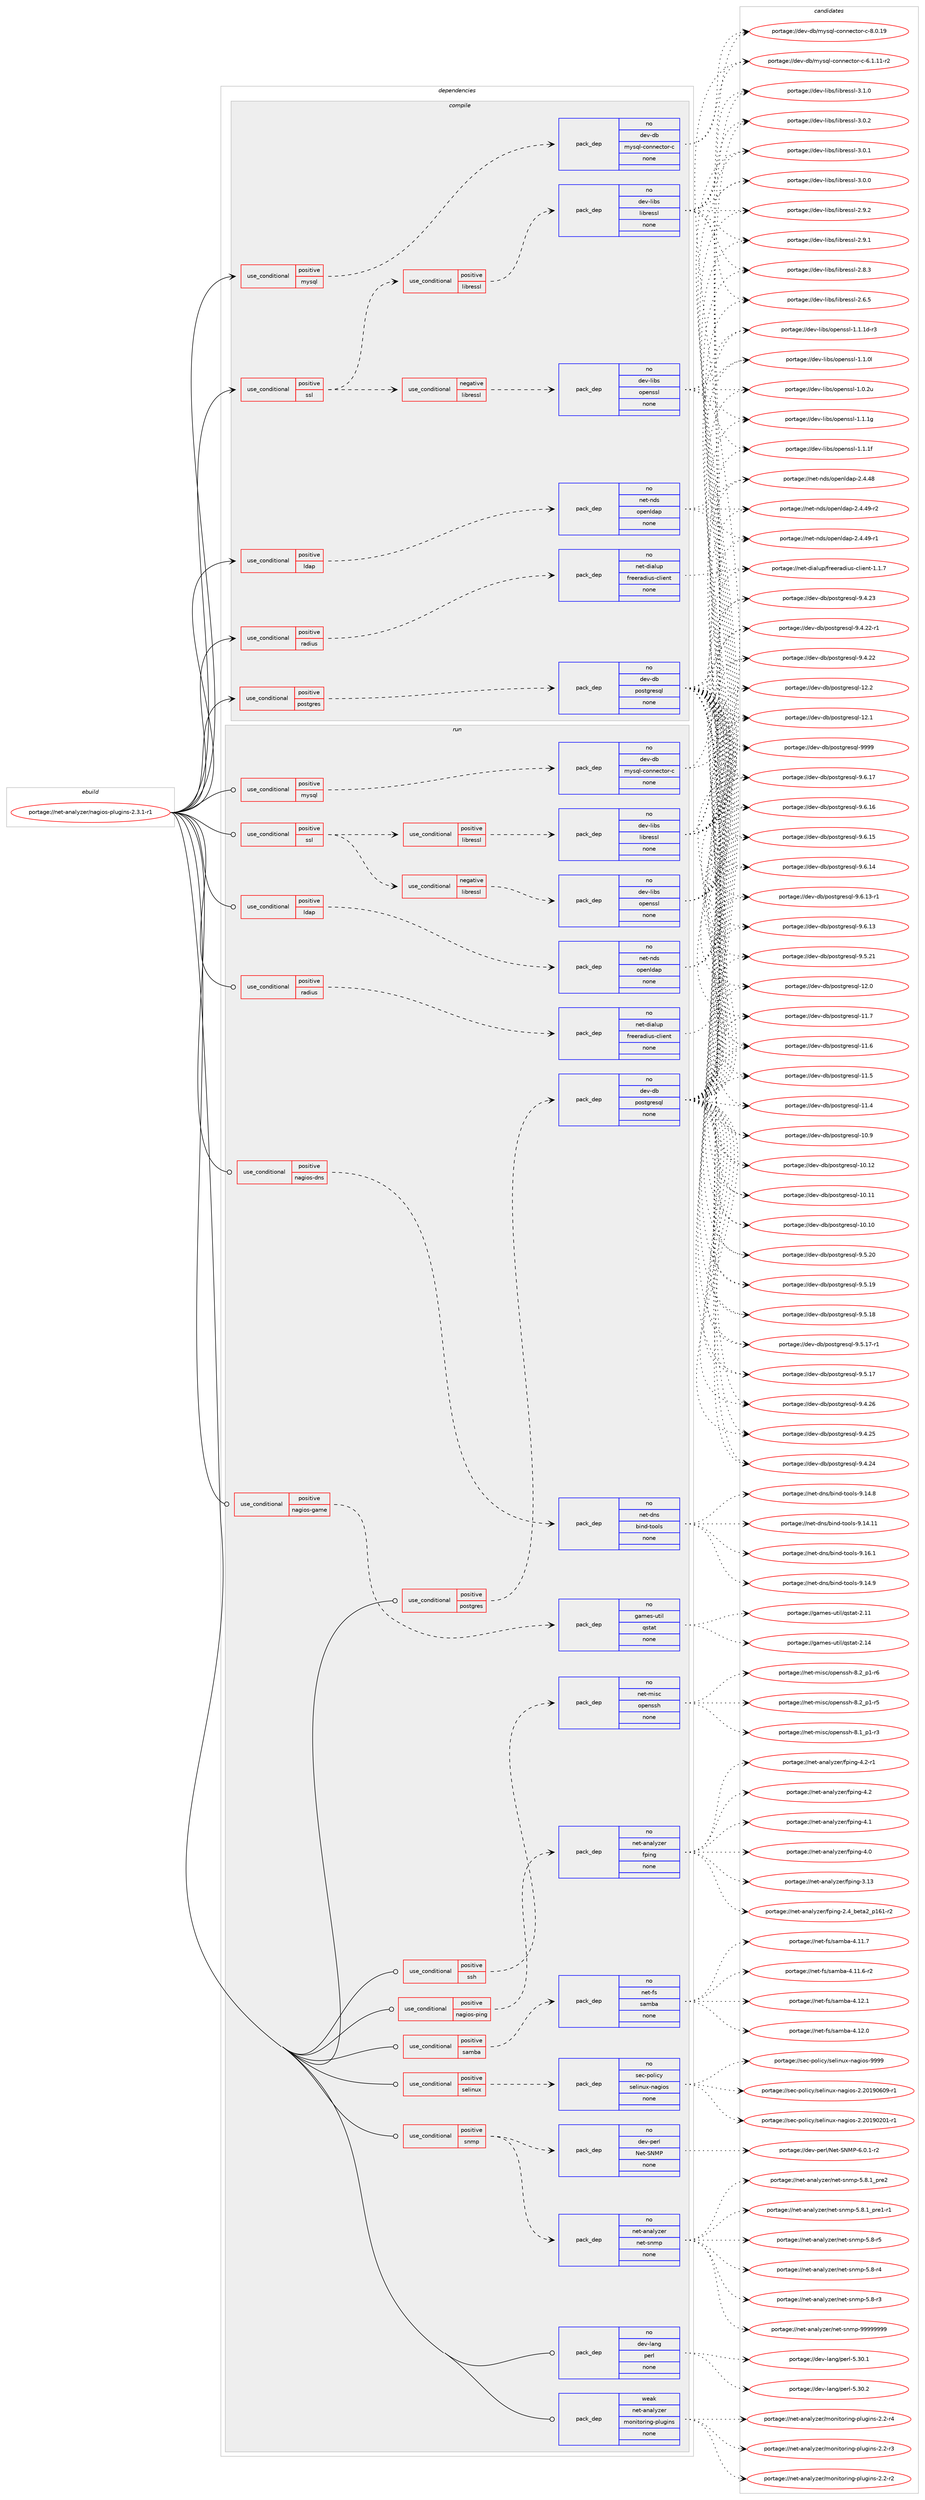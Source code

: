 digraph prolog {

# *************
# Graph options
# *************

newrank=true;
concentrate=true;
compound=true;
graph [rankdir=LR,fontname=Helvetica,fontsize=10,ranksep=1.5];#, ranksep=2.5, nodesep=0.2];
edge  [arrowhead=vee];
node  [fontname=Helvetica,fontsize=10];

# **********
# The ebuild
# **********

subgraph cluster_leftcol {
color=gray;
rank=same;
label=<<i>ebuild</i>>;
id [label="portage://net-analyzer/nagios-plugins-2.3.1-r1", color=red, width=4, href="../net-analyzer/nagios-plugins-2.3.1-r1.svg"];
}

# ****************
# The dependencies
# ****************

subgraph cluster_midcol {
color=gray;
label=<<i>dependencies</i>>;
subgraph cluster_compile {
fillcolor="#eeeeee";
style=filled;
label=<<i>compile</i>>;
subgraph cond1334 {
dependency8998 [label=<<TABLE BORDER="0" CELLBORDER="1" CELLSPACING="0" CELLPADDING="4"><TR><TD ROWSPAN="3" CELLPADDING="10">use_conditional</TD></TR><TR><TD>positive</TD></TR><TR><TD>ldap</TD></TR></TABLE>>, shape=none, color=red];
subgraph pack7567 {
dependency8999 [label=<<TABLE BORDER="0" CELLBORDER="1" CELLSPACING="0" CELLPADDING="4" WIDTH="220"><TR><TD ROWSPAN="6" CELLPADDING="30">pack_dep</TD></TR><TR><TD WIDTH="110">no</TD></TR><TR><TD>net-nds</TD></TR><TR><TD>openldap</TD></TR><TR><TD>none</TD></TR><TR><TD></TD></TR></TABLE>>, shape=none, color=blue];
}
dependency8998:e -> dependency8999:w [weight=20,style="dashed",arrowhead="vee"];
}
id:e -> dependency8998:w [weight=20,style="solid",arrowhead="vee"];
subgraph cond1335 {
dependency9000 [label=<<TABLE BORDER="0" CELLBORDER="1" CELLSPACING="0" CELLPADDING="4"><TR><TD ROWSPAN="3" CELLPADDING="10">use_conditional</TD></TR><TR><TD>positive</TD></TR><TR><TD>mysql</TD></TR></TABLE>>, shape=none, color=red];
subgraph pack7568 {
dependency9001 [label=<<TABLE BORDER="0" CELLBORDER="1" CELLSPACING="0" CELLPADDING="4" WIDTH="220"><TR><TD ROWSPAN="6" CELLPADDING="30">pack_dep</TD></TR><TR><TD WIDTH="110">no</TD></TR><TR><TD>dev-db</TD></TR><TR><TD>mysql-connector-c</TD></TR><TR><TD>none</TD></TR><TR><TD></TD></TR></TABLE>>, shape=none, color=blue];
}
dependency9000:e -> dependency9001:w [weight=20,style="dashed",arrowhead="vee"];
}
id:e -> dependency9000:w [weight=20,style="solid",arrowhead="vee"];
subgraph cond1336 {
dependency9002 [label=<<TABLE BORDER="0" CELLBORDER="1" CELLSPACING="0" CELLPADDING="4"><TR><TD ROWSPAN="3" CELLPADDING="10">use_conditional</TD></TR><TR><TD>positive</TD></TR><TR><TD>postgres</TD></TR></TABLE>>, shape=none, color=red];
subgraph pack7569 {
dependency9003 [label=<<TABLE BORDER="0" CELLBORDER="1" CELLSPACING="0" CELLPADDING="4" WIDTH="220"><TR><TD ROWSPAN="6" CELLPADDING="30">pack_dep</TD></TR><TR><TD WIDTH="110">no</TD></TR><TR><TD>dev-db</TD></TR><TR><TD>postgresql</TD></TR><TR><TD>none</TD></TR><TR><TD></TD></TR></TABLE>>, shape=none, color=blue];
}
dependency9002:e -> dependency9003:w [weight=20,style="dashed",arrowhead="vee"];
}
id:e -> dependency9002:w [weight=20,style="solid",arrowhead="vee"];
subgraph cond1337 {
dependency9004 [label=<<TABLE BORDER="0" CELLBORDER="1" CELLSPACING="0" CELLPADDING="4"><TR><TD ROWSPAN="3" CELLPADDING="10">use_conditional</TD></TR><TR><TD>positive</TD></TR><TR><TD>radius</TD></TR></TABLE>>, shape=none, color=red];
subgraph pack7570 {
dependency9005 [label=<<TABLE BORDER="0" CELLBORDER="1" CELLSPACING="0" CELLPADDING="4" WIDTH="220"><TR><TD ROWSPAN="6" CELLPADDING="30">pack_dep</TD></TR><TR><TD WIDTH="110">no</TD></TR><TR><TD>net-dialup</TD></TR><TR><TD>freeradius-client</TD></TR><TR><TD>none</TD></TR><TR><TD></TD></TR></TABLE>>, shape=none, color=blue];
}
dependency9004:e -> dependency9005:w [weight=20,style="dashed",arrowhead="vee"];
}
id:e -> dependency9004:w [weight=20,style="solid",arrowhead="vee"];
subgraph cond1338 {
dependency9006 [label=<<TABLE BORDER="0" CELLBORDER="1" CELLSPACING="0" CELLPADDING="4"><TR><TD ROWSPAN="3" CELLPADDING="10">use_conditional</TD></TR><TR><TD>positive</TD></TR><TR><TD>ssl</TD></TR></TABLE>>, shape=none, color=red];
subgraph cond1339 {
dependency9007 [label=<<TABLE BORDER="0" CELLBORDER="1" CELLSPACING="0" CELLPADDING="4"><TR><TD ROWSPAN="3" CELLPADDING="10">use_conditional</TD></TR><TR><TD>negative</TD></TR><TR><TD>libressl</TD></TR></TABLE>>, shape=none, color=red];
subgraph pack7571 {
dependency9008 [label=<<TABLE BORDER="0" CELLBORDER="1" CELLSPACING="0" CELLPADDING="4" WIDTH="220"><TR><TD ROWSPAN="6" CELLPADDING="30">pack_dep</TD></TR><TR><TD WIDTH="110">no</TD></TR><TR><TD>dev-libs</TD></TR><TR><TD>openssl</TD></TR><TR><TD>none</TD></TR><TR><TD></TD></TR></TABLE>>, shape=none, color=blue];
}
dependency9007:e -> dependency9008:w [weight=20,style="dashed",arrowhead="vee"];
}
dependency9006:e -> dependency9007:w [weight=20,style="dashed",arrowhead="vee"];
subgraph cond1340 {
dependency9009 [label=<<TABLE BORDER="0" CELLBORDER="1" CELLSPACING="0" CELLPADDING="4"><TR><TD ROWSPAN="3" CELLPADDING="10">use_conditional</TD></TR><TR><TD>positive</TD></TR><TR><TD>libressl</TD></TR></TABLE>>, shape=none, color=red];
subgraph pack7572 {
dependency9010 [label=<<TABLE BORDER="0" CELLBORDER="1" CELLSPACING="0" CELLPADDING="4" WIDTH="220"><TR><TD ROWSPAN="6" CELLPADDING="30">pack_dep</TD></TR><TR><TD WIDTH="110">no</TD></TR><TR><TD>dev-libs</TD></TR><TR><TD>libressl</TD></TR><TR><TD>none</TD></TR><TR><TD></TD></TR></TABLE>>, shape=none, color=blue];
}
dependency9009:e -> dependency9010:w [weight=20,style="dashed",arrowhead="vee"];
}
dependency9006:e -> dependency9009:w [weight=20,style="dashed",arrowhead="vee"];
}
id:e -> dependency9006:w [weight=20,style="solid",arrowhead="vee"];
}
subgraph cluster_compileandrun {
fillcolor="#eeeeee";
style=filled;
label=<<i>compile and run</i>>;
}
subgraph cluster_run {
fillcolor="#eeeeee";
style=filled;
label=<<i>run</i>>;
subgraph cond1341 {
dependency9011 [label=<<TABLE BORDER="0" CELLBORDER="1" CELLSPACING="0" CELLPADDING="4"><TR><TD ROWSPAN="3" CELLPADDING="10">use_conditional</TD></TR><TR><TD>positive</TD></TR><TR><TD>ldap</TD></TR></TABLE>>, shape=none, color=red];
subgraph pack7573 {
dependency9012 [label=<<TABLE BORDER="0" CELLBORDER="1" CELLSPACING="0" CELLPADDING="4" WIDTH="220"><TR><TD ROWSPAN="6" CELLPADDING="30">pack_dep</TD></TR><TR><TD WIDTH="110">no</TD></TR><TR><TD>net-nds</TD></TR><TR><TD>openldap</TD></TR><TR><TD>none</TD></TR><TR><TD></TD></TR></TABLE>>, shape=none, color=blue];
}
dependency9011:e -> dependency9012:w [weight=20,style="dashed",arrowhead="vee"];
}
id:e -> dependency9011:w [weight=20,style="solid",arrowhead="odot"];
subgraph cond1342 {
dependency9013 [label=<<TABLE BORDER="0" CELLBORDER="1" CELLSPACING="0" CELLPADDING="4"><TR><TD ROWSPAN="3" CELLPADDING="10">use_conditional</TD></TR><TR><TD>positive</TD></TR><TR><TD>mysql</TD></TR></TABLE>>, shape=none, color=red];
subgraph pack7574 {
dependency9014 [label=<<TABLE BORDER="0" CELLBORDER="1" CELLSPACING="0" CELLPADDING="4" WIDTH="220"><TR><TD ROWSPAN="6" CELLPADDING="30">pack_dep</TD></TR><TR><TD WIDTH="110">no</TD></TR><TR><TD>dev-db</TD></TR><TR><TD>mysql-connector-c</TD></TR><TR><TD>none</TD></TR><TR><TD></TD></TR></TABLE>>, shape=none, color=blue];
}
dependency9013:e -> dependency9014:w [weight=20,style="dashed",arrowhead="vee"];
}
id:e -> dependency9013:w [weight=20,style="solid",arrowhead="odot"];
subgraph cond1343 {
dependency9015 [label=<<TABLE BORDER="0" CELLBORDER="1" CELLSPACING="0" CELLPADDING="4"><TR><TD ROWSPAN="3" CELLPADDING="10">use_conditional</TD></TR><TR><TD>positive</TD></TR><TR><TD>nagios-dns</TD></TR></TABLE>>, shape=none, color=red];
subgraph pack7575 {
dependency9016 [label=<<TABLE BORDER="0" CELLBORDER="1" CELLSPACING="0" CELLPADDING="4" WIDTH="220"><TR><TD ROWSPAN="6" CELLPADDING="30">pack_dep</TD></TR><TR><TD WIDTH="110">no</TD></TR><TR><TD>net-dns</TD></TR><TR><TD>bind-tools</TD></TR><TR><TD>none</TD></TR><TR><TD></TD></TR></TABLE>>, shape=none, color=blue];
}
dependency9015:e -> dependency9016:w [weight=20,style="dashed",arrowhead="vee"];
}
id:e -> dependency9015:w [weight=20,style="solid",arrowhead="odot"];
subgraph cond1344 {
dependency9017 [label=<<TABLE BORDER="0" CELLBORDER="1" CELLSPACING="0" CELLPADDING="4"><TR><TD ROWSPAN="3" CELLPADDING="10">use_conditional</TD></TR><TR><TD>positive</TD></TR><TR><TD>nagios-game</TD></TR></TABLE>>, shape=none, color=red];
subgraph pack7576 {
dependency9018 [label=<<TABLE BORDER="0" CELLBORDER="1" CELLSPACING="0" CELLPADDING="4" WIDTH="220"><TR><TD ROWSPAN="6" CELLPADDING="30">pack_dep</TD></TR><TR><TD WIDTH="110">no</TD></TR><TR><TD>games-util</TD></TR><TR><TD>qstat</TD></TR><TR><TD>none</TD></TR><TR><TD></TD></TR></TABLE>>, shape=none, color=blue];
}
dependency9017:e -> dependency9018:w [weight=20,style="dashed",arrowhead="vee"];
}
id:e -> dependency9017:w [weight=20,style="solid",arrowhead="odot"];
subgraph cond1345 {
dependency9019 [label=<<TABLE BORDER="0" CELLBORDER="1" CELLSPACING="0" CELLPADDING="4"><TR><TD ROWSPAN="3" CELLPADDING="10">use_conditional</TD></TR><TR><TD>positive</TD></TR><TR><TD>nagios-ping</TD></TR></TABLE>>, shape=none, color=red];
subgraph pack7577 {
dependency9020 [label=<<TABLE BORDER="0" CELLBORDER="1" CELLSPACING="0" CELLPADDING="4" WIDTH="220"><TR><TD ROWSPAN="6" CELLPADDING="30">pack_dep</TD></TR><TR><TD WIDTH="110">no</TD></TR><TR><TD>net-analyzer</TD></TR><TR><TD>fping</TD></TR><TR><TD>none</TD></TR><TR><TD></TD></TR></TABLE>>, shape=none, color=blue];
}
dependency9019:e -> dependency9020:w [weight=20,style="dashed",arrowhead="vee"];
}
id:e -> dependency9019:w [weight=20,style="solid",arrowhead="odot"];
subgraph cond1346 {
dependency9021 [label=<<TABLE BORDER="0" CELLBORDER="1" CELLSPACING="0" CELLPADDING="4"><TR><TD ROWSPAN="3" CELLPADDING="10">use_conditional</TD></TR><TR><TD>positive</TD></TR><TR><TD>postgres</TD></TR></TABLE>>, shape=none, color=red];
subgraph pack7578 {
dependency9022 [label=<<TABLE BORDER="0" CELLBORDER="1" CELLSPACING="0" CELLPADDING="4" WIDTH="220"><TR><TD ROWSPAN="6" CELLPADDING="30">pack_dep</TD></TR><TR><TD WIDTH="110">no</TD></TR><TR><TD>dev-db</TD></TR><TR><TD>postgresql</TD></TR><TR><TD>none</TD></TR><TR><TD></TD></TR></TABLE>>, shape=none, color=blue];
}
dependency9021:e -> dependency9022:w [weight=20,style="dashed",arrowhead="vee"];
}
id:e -> dependency9021:w [weight=20,style="solid",arrowhead="odot"];
subgraph cond1347 {
dependency9023 [label=<<TABLE BORDER="0" CELLBORDER="1" CELLSPACING="0" CELLPADDING="4"><TR><TD ROWSPAN="3" CELLPADDING="10">use_conditional</TD></TR><TR><TD>positive</TD></TR><TR><TD>radius</TD></TR></TABLE>>, shape=none, color=red];
subgraph pack7579 {
dependency9024 [label=<<TABLE BORDER="0" CELLBORDER="1" CELLSPACING="0" CELLPADDING="4" WIDTH="220"><TR><TD ROWSPAN="6" CELLPADDING="30">pack_dep</TD></TR><TR><TD WIDTH="110">no</TD></TR><TR><TD>net-dialup</TD></TR><TR><TD>freeradius-client</TD></TR><TR><TD>none</TD></TR><TR><TD></TD></TR></TABLE>>, shape=none, color=blue];
}
dependency9023:e -> dependency9024:w [weight=20,style="dashed",arrowhead="vee"];
}
id:e -> dependency9023:w [weight=20,style="solid",arrowhead="odot"];
subgraph cond1348 {
dependency9025 [label=<<TABLE BORDER="0" CELLBORDER="1" CELLSPACING="0" CELLPADDING="4"><TR><TD ROWSPAN="3" CELLPADDING="10">use_conditional</TD></TR><TR><TD>positive</TD></TR><TR><TD>samba</TD></TR></TABLE>>, shape=none, color=red];
subgraph pack7580 {
dependency9026 [label=<<TABLE BORDER="0" CELLBORDER="1" CELLSPACING="0" CELLPADDING="4" WIDTH="220"><TR><TD ROWSPAN="6" CELLPADDING="30">pack_dep</TD></TR><TR><TD WIDTH="110">no</TD></TR><TR><TD>net-fs</TD></TR><TR><TD>samba</TD></TR><TR><TD>none</TD></TR><TR><TD></TD></TR></TABLE>>, shape=none, color=blue];
}
dependency9025:e -> dependency9026:w [weight=20,style="dashed",arrowhead="vee"];
}
id:e -> dependency9025:w [weight=20,style="solid",arrowhead="odot"];
subgraph cond1349 {
dependency9027 [label=<<TABLE BORDER="0" CELLBORDER="1" CELLSPACING="0" CELLPADDING="4"><TR><TD ROWSPAN="3" CELLPADDING="10">use_conditional</TD></TR><TR><TD>positive</TD></TR><TR><TD>selinux</TD></TR></TABLE>>, shape=none, color=red];
subgraph pack7581 {
dependency9028 [label=<<TABLE BORDER="0" CELLBORDER="1" CELLSPACING="0" CELLPADDING="4" WIDTH="220"><TR><TD ROWSPAN="6" CELLPADDING="30">pack_dep</TD></TR><TR><TD WIDTH="110">no</TD></TR><TR><TD>sec-policy</TD></TR><TR><TD>selinux-nagios</TD></TR><TR><TD>none</TD></TR><TR><TD></TD></TR></TABLE>>, shape=none, color=blue];
}
dependency9027:e -> dependency9028:w [weight=20,style="dashed",arrowhead="vee"];
}
id:e -> dependency9027:w [weight=20,style="solid",arrowhead="odot"];
subgraph cond1350 {
dependency9029 [label=<<TABLE BORDER="0" CELLBORDER="1" CELLSPACING="0" CELLPADDING="4"><TR><TD ROWSPAN="3" CELLPADDING="10">use_conditional</TD></TR><TR><TD>positive</TD></TR><TR><TD>snmp</TD></TR></TABLE>>, shape=none, color=red];
subgraph pack7582 {
dependency9030 [label=<<TABLE BORDER="0" CELLBORDER="1" CELLSPACING="0" CELLPADDING="4" WIDTH="220"><TR><TD ROWSPAN="6" CELLPADDING="30">pack_dep</TD></TR><TR><TD WIDTH="110">no</TD></TR><TR><TD>dev-perl</TD></TR><TR><TD>Net-SNMP</TD></TR><TR><TD>none</TD></TR><TR><TD></TD></TR></TABLE>>, shape=none, color=blue];
}
dependency9029:e -> dependency9030:w [weight=20,style="dashed",arrowhead="vee"];
subgraph pack7583 {
dependency9031 [label=<<TABLE BORDER="0" CELLBORDER="1" CELLSPACING="0" CELLPADDING="4" WIDTH="220"><TR><TD ROWSPAN="6" CELLPADDING="30">pack_dep</TD></TR><TR><TD WIDTH="110">no</TD></TR><TR><TD>net-analyzer</TD></TR><TR><TD>net-snmp</TD></TR><TR><TD>none</TD></TR><TR><TD></TD></TR></TABLE>>, shape=none, color=blue];
}
dependency9029:e -> dependency9031:w [weight=20,style="dashed",arrowhead="vee"];
}
id:e -> dependency9029:w [weight=20,style="solid",arrowhead="odot"];
subgraph cond1351 {
dependency9032 [label=<<TABLE BORDER="0" CELLBORDER="1" CELLSPACING="0" CELLPADDING="4"><TR><TD ROWSPAN="3" CELLPADDING="10">use_conditional</TD></TR><TR><TD>positive</TD></TR><TR><TD>ssh</TD></TR></TABLE>>, shape=none, color=red];
subgraph pack7584 {
dependency9033 [label=<<TABLE BORDER="0" CELLBORDER="1" CELLSPACING="0" CELLPADDING="4" WIDTH="220"><TR><TD ROWSPAN="6" CELLPADDING="30">pack_dep</TD></TR><TR><TD WIDTH="110">no</TD></TR><TR><TD>net-misc</TD></TR><TR><TD>openssh</TD></TR><TR><TD>none</TD></TR><TR><TD></TD></TR></TABLE>>, shape=none, color=blue];
}
dependency9032:e -> dependency9033:w [weight=20,style="dashed",arrowhead="vee"];
}
id:e -> dependency9032:w [weight=20,style="solid",arrowhead="odot"];
subgraph cond1352 {
dependency9034 [label=<<TABLE BORDER="0" CELLBORDER="1" CELLSPACING="0" CELLPADDING="4"><TR><TD ROWSPAN="3" CELLPADDING="10">use_conditional</TD></TR><TR><TD>positive</TD></TR><TR><TD>ssl</TD></TR></TABLE>>, shape=none, color=red];
subgraph cond1353 {
dependency9035 [label=<<TABLE BORDER="0" CELLBORDER="1" CELLSPACING="0" CELLPADDING="4"><TR><TD ROWSPAN="3" CELLPADDING="10">use_conditional</TD></TR><TR><TD>negative</TD></TR><TR><TD>libressl</TD></TR></TABLE>>, shape=none, color=red];
subgraph pack7585 {
dependency9036 [label=<<TABLE BORDER="0" CELLBORDER="1" CELLSPACING="0" CELLPADDING="4" WIDTH="220"><TR><TD ROWSPAN="6" CELLPADDING="30">pack_dep</TD></TR><TR><TD WIDTH="110">no</TD></TR><TR><TD>dev-libs</TD></TR><TR><TD>openssl</TD></TR><TR><TD>none</TD></TR><TR><TD></TD></TR></TABLE>>, shape=none, color=blue];
}
dependency9035:e -> dependency9036:w [weight=20,style="dashed",arrowhead="vee"];
}
dependency9034:e -> dependency9035:w [weight=20,style="dashed",arrowhead="vee"];
subgraph cond1354 {
dependency9037 [label=<<TABLE BORDER="0" CELLBORDER="1" CELLSPACING="0" CELLPADDING="4"><TR><TD ROWSPAN="3" CELLPADDING="10">use_conditional</TD></TR><TR><TD>positive</TD></TR><TR><TD>libressl</TD></TR></TABLE>>, shape=none, color=red];
subgraph pack7586 {
dependency9038 [label=<<TABLE BORDER="0" CELLBORDER="1" CELLSPACING="0" CELLPADDING="4" WIDTH="220"><TR><TD ROWSPAN="6" CELLPADDING="30">pack_dep</TD></TR><TR><TD WIDTH="110">no</TD></TR><TR><TD>dev-libs</TD></TR><TR><TD>libressl</TD></TR><TR><TD>none</TD></TR><TR><TD></TD></TR></TABLE>>, shape=none, color=blue];
}
dependency9037:e -> dependency9038:w [weight=20,style="dashed",arrowhead="vee"];
}
dependency9034:e -> dependency9037:w [weight=20,style="dashed",arrowhead="vee"];
}
id:e -> dependency9034:w [weight=20,style="solid",arrowhead="odot"];
subgraph pack7587 {
dependency9039 [label=<<TABLE BORDER="0" CELLBORDER="1" CELLSPACING="0" CELLPADDING="4" WIDTH="220"><TR><TD ROWSPAN="6" CELLPADDING="30">pack_dep</TD></TR><TR><TD WIDTH="110">no</TD></TR><TR><TD>dev-lang</TD></TR><TR><TD>perl</TD></TR><TR><TD>none</TD></TR><TR><TD></TD></TR></TABLE>>, shape=none, color=blue];
}
id:e -> dependency9039:w [weight=20,style="solid",arrowhead="odot"];
subgraph pack7588 {
dependency9040 [label=<<TABLE BORDER="0" CELLBORDER="1" CELLSPACING="0" CELLPADDING="4" WIDTH="220"><TR><TD ROWSPAN="6" CELLPADDING="30">pack_dep</TD></TR><TR><TD WIDTH="110">weak</TD></TR><TR><TD>net-analyzer</TD></TR><TR><TD>monitoring-plugins</TD></TR><TR><TD>none</TD></TR><TR><TD></TD></TR></TABLE>>, shape=none, color=blue];
}
id:e -> dependency9040:w [weight=20,style="solid",arrowhead="odot"];
}
}

# **************
# The candidates
# **************

subgraph cluster_choices {
rank=same;
color=gray;
label=<<i>candidates</i>>;

subgraph choice7567 {
color=black;
nodesep=1;
choice110101116451101001154711111210111010810097112455046524652574511450 [label="portage://net-nds/openldap-2.4.49-r2", color=red, width=4,href="../net-nds/openldap-2.4.49-r2.svg"];
choice110101116451101001154711111210111010810097112455046524652574511449 [label="portage://net-nds/openldap-2.4.49-r1", color=red, width=4,href="../net-nds/openldap-2.4.49-r1.svg"];
choice11010111645110100115471111121011101081009711245504652465256 [label="portage://net-nds/openldap-2.4.48", color=red, width=4,href="../net-nds/openldap-2.4.48.svg"];
dependency8999:e -> choice110101116451101001154711111210111010810097112455046524652574511450:w [style=dotted,weight="100"];
dependency8999:e -> choice110101116451101001154711111210111010810097112455046524652574511449:w [style=dotted,weight="100"];
dependency8999:e -> choice11010111645110100115471111121011101081009711245504652465256:w [style=dotted,weight="100"];
}
subgraph choice7568 {
color=black;
nodesep=1;
choice100101118451009847109121115113108459911111011010199116111114459945564648464957 [label="portage://dev-db/mysql-connector-c-8.0.19", color=red, width=4,href="../dev-db/mysql-connector-c-8.0.19.svg"];
choice1001011184510098471091211151131084599111110110101991161111144599455446494649494511450 [label="portage://dev-db/mysql-connector-c-6.1.11-r2", color=red, width=4,href="../dev-db/mysql-connector-c-6.1.11-r2.svg"];
dependency9001:e -> choice100101118451009847109121115113108459911111011010199116111114459945564648464957:w [style=dotted,weight="100"];
dependency9001:e -> choice1001011184510098471091211151131084599111110110101991161111144599455446494649494511450:w [style=dotted,weight="100"];
}
subgraph choice7569 {
color=black;
nodesep=1;
choice1001011184510098471121111151161031141011151131084557575757 [label="portage://dev-db/postgresql-9999", color=red, width=4,href="../dev-db/postgresql-9999.svg"];
choice10010111845100984711211111511610311410111511310845574654464955 [label="portage://dev-db/postgresql-9.6.17", color=red, width=4,href="../dev-db/postgresql-9.6.17.svg"];
choice10010111845100984711211111511610311410111511310845574654464954 [label="portage://dev-db/postgresql-9.6.16", color=red, width=4,href="../dev-db/postgresql-9.6.16.svg"];
choice10010111845100984711211111511610311410111511310845574654464953 [label="portage://dev-db/postgresql-9.6.15", color=red, width=4,href="../dev-db/postgresql-9.6.15.svg"];
choice10010111845100984711211111511610311410111511310845574654464952 [label="portage://dev-db/postgresql-9.6.14", color=red, width=4,href="../dev-db/postgresql-9.6.14.svg"];
choice100101118451009847112111115116103114101115113108455746544649514511449 [label="portage://dev-db/postgresql-9.6.13-r1", color=red, width=4,href="../dev-db/postgresql-9.6.13-r1.svg"];
choice10010111845100984711211111511610311410111511310845574654464951 [label="portage://dev-db/postgresql-9.6.13", color=red, width=4,href="../dev-db/postgresql-9.6.13.svg"];
choice10010111845100984711211111511610311410111511310845574653465049 [label="portage://dev-db/postgresql-9.5.21", color=red, width=4,href="../dev-db/postgresql-9.5.21.svg"];
choice10010111845100984711211111511610311410111511310845574653465048 [label="portage://dev-db/postgresql-9.5.20", color=red, width=4,href="../dev-db/postgresql-9.5.20.svg"];
choice10010111845100984711211111511610311410111511310845574653464957 [label="portage://dev-db/postgresql-9.5.19", color=red, width=4,href="../dev-db/postgresql-9.5.19.svg"];
choice10010111845100984711211111511610311410111511310845574653464956 [label="portage://dev-db/postgresql-9.5.18", color=red, width=4,href="../dev-db/postgresql-9.5.18.svg"];
choice100101118451009847112111115116103114101115113108455746534649554511449 [label="portage://dev-db/postgresql-9.5.17-r1", color=red, width=4,href="../dev-db/postgresql-9.5.17-r1.svg"];
choice10010111845100984711211111511610311410111511310845574653464955 [label="portage://dev-db/postgresql-9.5.17", color=red, width=4,href="../dev-db/postgresql-9.5.17.svg"];
choice10010111845100984711211111511610311410111511310845574652465054 [label="portage://dev-db/postgresql-9.4.26", color=red, width=4,href="../dev-db/postgresql-9.4.26.svg"];
choice10010111845100984711211111511610311410111511310845574652465053 [label="portage://dev-db/postgresql-9.4.25", color=red, width=4,href="../dev-db/postgresql-9.4.25.svg"];
choice10010111845100984711211111511610311410111511310845574652465052 [label="portage://dev-db/postgresql-9.4.24", color=red, width=4,href="../dev-db/postgresql-9.4.24.svg"];
choice10010111845100984711211111511610311410111511310845574652465051 [label="portage://dev-db/postgresql-9.4.23", color=red, width=4,href="../dev-db/postgresql-9.4.23.svg"];
choice100101118451009847112111115116103114101115113108455746524650504511449 [label="portage://dev-db/postgresql-9.4.22-r1", color=red, width=4,href="../dev-db/postgresql-9.4.22-r1.svg"];
choice10010111845100984711211111511610311410111511310845574652465050 [label="portage://dev-db/postgresql-9.4.22", color=red, width=4,href="../dev-db/postgresql-9.4.22.svg"];
choice1001011184510098471121111151161031141011151131084549504650 [label="portage://dev-db/postgresql-12.2", color=red, width=4,href="../dev-db/postgresql-12.2.svg"];
choice1001011184510098471121111151161031141011151131084549504649 [label="portage://dev-db/postgresql-12.1", color=red, width=4,href="../dev-db/postgresql-12.1.svg"];
choice1001011184510098471121111151161031141011151131084549504648 [label="portage://dev-db/postgresql-12.0", color=red, width=4,href="../dev-db/postgresql-12.0.svg"];
choice1001011184510098471121111151161031141011151131084549494655 [label="portage://dev-db/postgresql-11.7", color=red, width=4,href="../dev-db/postgresql-11.7.svg"];
choice1001011184510098471121111151161031141011151131084549494654 [label="portage://dev-db/postgresql-11.6", color=red, width=4,href="../dev-db/postgresql-11.6.svg"];
choice1001011184510098471121111151161031141011151131084549494653 [label="portage://dev-db/postgresql-11.5", color=red, width=4,href="../dev-db/postgresql-11.5.svg"];
choice1001011184510098471121111151161031141011151131084549494652 [label="portage://dev-db/postgresql-11.4", color=red, width=4,href="../dev-db/postgresql-11.4.svg"];
choice1001011184510098471121111151161031141011151131084549484657 [label="portage://dev-db/postgresql-10.9", color=red, width=4,href="../dev-db/postgresql-10.9.svg"];
choice100101118451009847112111115116103114101115113108454948464950 [label="portage://dev-db/postgresql-10.12", color=red, width=4,href="../dev-db/postgresql-10.12.svg"];
choice100101118451009847112111115116103114101115113108454948464949 [label="portage://dev-db/postgresql-10.11", color=red, width=4,href="../dev-db/postgresql-10.11.svg"];
choice100101118451009847112111115116103114101115113108454948464948 [label="portage://dev-db/postgresql-10.10", color=red, width=4,href="../dev-db/postgresql-10.10.svg"];
dependency9003:e -> choice1001011184510098471121111151161031141011151131084557575757:w [style=dotted,weight="100"];
dependency9003:e -> choice10010111845100984711211111511610311410111511310845574654464955:w [style=dotted,weight="100"];
dependency9003:e -> choice10010111845100984711211111511610311410111511310845574654464954:w [style=dotted,weight="100"];
dependency9003:e -> choice10010111845100984711211111511610311410111511310845574654464953:w [style=dotted,weight="100"];
dependency9003:e -> choice10010111845100984711211111511610311410111511310845574654464952:w [style=dotted,weight="100"];
dependency9003:e -> choice100101118451009847112111115116103114101115113108455746544649514511449:w [style=dotted,weight="100"];
dependency9003:e -> choice10010111845100984711211111511610311410111511310845574654464951:w [style=dotted,weight="100"];
dependency9003:e -> choice10010111845100984711211111511610311410111511310845574653465049:w [style=dotted,weight="100"];
dependency9003:e -> choice10010111845100984711211111511610311410111511310845574653465048:w [style=dotted,weight="100"];
dependency9003:e -> choice10010111845100984711211111511610311410111511310845574653464957:w [style=dotted,weight="100"];
dependency9003:e -> choice10010111845100984711211111511610311410111511310845574653464956:w [style=dotted,weight="100"];
dependency9003:e -> choice100101118451009847112111115116103114101115113108455746534649554511449:w [style=dotted,weight="100"];
dependency9003:e -> choice10010111845100984711211111511610311410111511310845574653464955:w [style=dotted,weight="100"];
dependency9003:e -> choice10010111845100984711211111511610311410111511310845574652465054:w [style=dotted,weight="100"];
dependency9003:e -> choice10010111845100984711211111511610311410111511310845574652465053:w [style=dotted,weight="100"];
dependency9003:e -> choice10010111845100984711211111511610311410111511310845574652465052:w [style=dotted,weight="100"];
dependency9003:e -> choice10010111845100984711211111511610311410111511310845574652465051:w [style=dotted,weight="100"];
dependency9003:e -> choice100101118451009847112111115116103114101115113108455746524650504511449:w [style=dotted,weight="100"];
dependency9003:e -> choice10010111845100984711211111511610311410111511310845574652465050:w [style=dotted,weight="100"];
dependency9003:e -> choice1001011184510098471121111151161031141011151131084549504650:w [style=dotted,weight="100"];
dependency9003:e -> choice1001011184510098471121111151161031141011151131084549504649:w [style=dotted,weight="100"];
dependency9003:e -> choice1001011184510098471121111151161031141011151131084549504648:w [style=dotted,weight="100"];
dependency9003:e -> choice1001011184510098471121111151161031141011151131084549494655:w [style=dotted,weight="100"];
dependency9003:e -> choice1001011184510098471121111151161031141011151131084549494654:w [style=dotted,weight="100"];
dependency9003:e -> choice1001011184510098471121111151161031141011151131084549494653:w [style=dotted,weight="100"];
dependency9003:e -> choice1001011184510098471121111151161031141011151131084549494652:w [style=dotted,weight="100"];
dependency9003:e -> choice1001011184510098471121111151161031141011151131084549484657:w [style=dotted,weight="100"];
dependency9003:e -> choice100101118451009847112111115116103114101115113108454948464950:w [style=dotted,weight="100"];
dependency9003:e -> choice100101118451009847112111115116103114101115113108454948464949:w [style=dotted,weight="100"];
dependency9003:e -> choice100101118451009847112111115116103114101115113108454948464948:w [style=dotted,weight="100"];
}
subgraph choice7570 {
color=black;
nodesep=1;
choice110101116451001059710811711247102114101101114971001051171154599108105101110116454946494655 [label="portage://net-dialup/freeradius-client-1.1.7", color=red, width=4,href="../net-dialup/freeradius-client-1.1.7.svg"];
dependency9005:e -> choice110101116451001059710811711247102114101101114971001051171154599108105101110116454946494655:w [style=dotted,weight="100"];
}
subgraph choice7571 {
color=black;
nodesep=1;
choice100101118451081059811547111112101110115115108454946494649103 [label="portage://dev-libs/openssl-1.1.1g", color=red, width=4,href="../dev-libs/openssl-1.1.1g.svg"];
choice100101118451081059811547111112101110115115108454946494649102 [label="portage://dev-libs/openssl-1.1.1f", color=red, width=4,href="../dev-libs/openssl-1.1.1f.svg"];
choice1001011184510810598115471111121011101151151084549464946491004511451 [label="portage://dev-libs/openssl-1.1.1d-r3", color=red, width=4,href="../dev-libs/openssl-1.1.1d-r3.svg"];
choice100101118451081059811547111112101110115115108454946494648108 [label="portage://dev-libs/openssl-1.1.0l", color=red, width=4,href="../dev-libs/openssl-1.1.0l.svg"];
choice100101118451081059811547111112101110115115108454946484650117 [label="portage://dev-libs/openssl-1.0.2u", color=red, width=4,href="../dev-libs/openssl-1.0.2u.svg"];
dependency9008:e -> choice100101118451081059811547111112101110115115108454946494649103:w [style=dotted,weight="100"];
dependency9008:e -> choice100101118451081059811547111112101110115115108454946494649102:w [style=dotted,weight="100"];
dependency9008:e -> choice1001011184510810598115471111121011101151151084549464946491004511451:w [style=dotted,weight="100"];
dependency9008:e -> choice100101118451081059811547111112101110115115108454946494648108:w [style=dotted,weight="100"];
dependency9008:e -> choice100101118451081059811547111112101110115115108454946484650117:w [style=dotted,weight="100"];
}
subgraph choice7572 {
color=black;
nodesep=1;
choice10010111845108105981154710810598114101115115108455146494648 [label="portage://dev-libs/libressl-3.1.0", color=red, width=4,href="../dev-libs/libressl-3.1.0.svg"];
choice10010111845108105981154710810598114101115115108455146484650 [label="portage://dev-libs/libressl-3.0.2", color=red, width=4,href="../dev-libs/libressl-3.0.2.svg"];
choice10010111845108105981154710810598114101115115108455146484649 [label="portage://dev-libs/libressl-3.0.1", color=red, width=4,href="../dev-libs/libressl-3.0.1.svg"];
choice10010111845108105981154710810598114101115115108455146484648 [label="portage://dev-libs/libressl-3.0.0", color=red, width=4,href="../dev-libs/libressl-3.0.0.svg"];
choice10010111845108105981154710810598114101115115108455046574650 [label="portage://dev-libs/libressl-2.9.2", color=red, width=4,href="../dev-libs/libressl-2.9.2.svg"];
choice10010111845108105981154710810598114101115115108455046574649 [label="portage://dev-libs/libressl-2.9.1", color=red, width=4,href="../dev-libs/libressl-2.9.1.svg"];
choice10010111845108105981154710810598114101115115108455046564651 [label="portage://dev-libs/libressl-2.8.3", color=red, width=4,href="../dev-libs/libressl-2.8.3.svg"];
choice10010111845108105981154710810598114101115115108455046544653 [label="portage://dev-libs/libressl-2.6.5", color=red, width=4,href="../dev-libs/libressl-2.6.5.svg"];
dependency9010:e -> choice10010111845108105981154710810598114101115115108455146494648:w [style=dotted,weight="100"];
dependency9010:e -> choice10010111845108105981154710810598114101115115108455146484650:w [style=dotted,weight="100"];
dependency9010:e -> choice10010111845108105981154710810598114101115115108455146484649:w [style=dotted,weight="100"];
dependency9010:e -> choice10010111845108105981154710810598114101115115108455146484648:w [style=dotted,weight="100"];
dependency9010:e -> choice10010111845108105981154710810598114101115115108455046574650:w [style=dotted,weight="100"];
dependency9010:e -> choice10010111845108105981154710810598114101115115108455046574649:w [style=dotted,weight="100"];
dependency9010:e -> choice10010111845108105981154710810598114101115115108455046564651:w [style=dotted,weight="100"];
dependency9010:e -> choice10010111845108105981154710810598114101115115108455046544653:w [style=dotted,weight="100"];
}
subgraph choice7573 {
color=black;
nodesep=1;
choice110101116451101001154711111210111010810097112455046524652574511450 [label="portage://net-nds/openldap-2.4.49-r2", color=red, width=4,href="../net-nds/openldap-2.4.49-r2.svg"];
choice110101116451101001154711111210111010810097112455046524652574511449 [label="portage://net-nds/openldap-2.4.49-r1", color=red, width=4,href="../net-nds/openldap-2.4.49-r1.svg"];
choice11010111645110100115471111121011101081009711245504652465256 [label="portage://net-nds/openldap-2.4.48", color=red, width=4,href="../net-nds/openldap-2.4.48.svg"];
dependency9012:e -> choice110101116451101001154711111210111010810097112455046524652574511450:w [style=dotted,weight="100"];
dependency9012:e -> choice110101116451101001154711111210111010810097112455046524652574511449:w [style=dotted,weight="100"];
dependency9012:e -> choice11010111645110100115471111121011101081009711245504652465256:w [style=dotted,weight="100"];
}
subgraph choice7574 {
color=black;
nodesep=1;
choice100101118451009847109121115113108459911111011010199116111114459945564648464957 [label="portage://dev-db/mysql-connector-c-8.0.19", color=red, width=4,href="../dev-db/mysql-connector-c-8.0.19.svg"];
choice1001011184510098471091211151131084599111110110101991161111144599455446494649494511450 [label="portage://dev-db/mysql-connector-c-6.1.11-r2", color=red, width=4,href="../dev-db/mysql-connector-c-6.1.11-r2.svg"];
dependency9014:e -> choice100101118451009847109121115113108459911111011010199116111114459945564648464957:w [style=dotted,weight="100"];
dependency9014:e -> choice1001011184510098471091211151131084599111110110101991161111144599455446494649494511450:w [style=dotted,weight="100"];
}
subgraph choice7575 {
color=black;
nodesep=1;
choice1101011164510011011547981051101004511611111110811545574649544649 [label="portage://net-dns/bind-tools-9.16.1", color=red, width=4,href="../net-dns/bind-tools-9.16.1.svg"];
choice1101011164510011011547981051101004511611111110811545574649524657 [label="portage://net-dns/bind-tools-9.14.9", color=red, width=4,href="../net-dns/bind-tools-9.14.9.svg"];
choice1101011164510011011547981051101004511611111110811545574649524656 [label="portage://net-dns/bind-tools-9.14.8", color=red, width=4,href="../net-dns/bind-tools-9.14.8.svg"];
choice110101116451001101154798105110100451161111111081154557464952464949 [label="portage://net-dns/bind-tools-9.14.11", color=red, width=4,href="../net-dns/bind-tools-9.14.11.svg"];
dependency9016:e -> choice1101011164510011011547981051101004511611111110811545574649544649:w [style=dotted,weight="100"];
dependency9016:e -> choice1101011164510011011547981051101004511611111110811545574649524657:w [style=dotted,weight="100"];
dependency9016:e -> choice1101011164510011011547981051101004511611111110811545574649524656:w [style=dotted,weight="100"];
dependency9016:e -> choice110101116451001101154798105110100451161111111081154557464952464949:w [style=dotted,weight="100"];
}
subgraph choice7576 {
color=black;
nodesep=1;
choice103971091011154511711610510847113115116971164550464952 [label="portage://games-util/qstat-2.14", color=red, width=4,href="../games-util/qstat-2.14.svg"];
choice103971091011154511711610510847113115116971164550464949 [label="portage://games-util/qstat-2.11", color=red, width=4,href="../games-util/qstat-2.11.svg"];
dependency9018:e -> choice103971091011154511711610510847113115116971164550464952:w [style=dotted,weight="100"];
dependency9018:e -> choice103971091011154511711610510847113115116971164550464949:w [style=dotted,weight="100"];
}
subgraph choice7577 {
color=black;
nodesep=1;
choice11010111645971109710812112210111447102112105110103455246504511449 [label="portage://net-analyzer/fping-4.2-r1", color=red, width=4,href="../net-analyzer/fping-4.2-r1.svg"];
choice1101011164597110971081211221011144710211210511010345524650 [label="portage://net-analyzer/fping-4.2", color=red, width=4,href="../net-analyzer/fping-4.2.svg"];
choice1101011164597110971081211221011144710211210511010345524649 [label="portage://net-analyzer/fping-4.1", color=red, width=4,href="../net-analyzer/fping-4.1.svg"];
choice1101011164597110971081211221011144710211210511010345524648 [label="portage://net-analyzer/fping-4.0", color=red, width=4,href="../net-analyzer/fping-4.0.svg"];
choice110101116459711097108121122101114471021121051101034551464951 [label="portage://net-analyzer/fping-3.13", color=red, width=4,href="../net-analyzer/fping-3.13.svg"];
choice110101116459711097108121122101114471021121051101034550465295981011169750951124954494511450 [label="portage://net-analyzer/fping-2.4_beta2_p161-r2", color=red, width=4,href="../net-analyzer/fping-2.4_beta2_p161-r2.svg"];
dependency9020:e -> choice11010111645971109710812112210111447102112105110103455246504511449:w [style=dotted,weight="100"];
dependency9020:e -> choice1101011164597110971081211221011144710211210511010345524650:w [style=dotted,weight="100"];
dependency9020:e -> choice1101011164597110971081211221011144710211210511010345524649:w [style=dotted,weight="100"];
dependency9020:e -> choice1101011164597110971081211221011144710211210511010345524648:w [style=dotted,weight="100"];
dependency9020:e -> choice110101116459711097108121122101114471021121051101034551464951:w [style=dotted,weight="100"];
dependency9020:e -> choice110101116459711097108121122101114471021121051101034550465295981011169750951124954494511450:w [style=dotted,weight="100"];
}
subgraph choice7578 {
color=black;
nodesep=1;
choice1001011184510098471121111151161031141011151131084557575757 [label="portage://dev-db/postgresql-9999", color=red, width=4,href="../dev-db/postgresql-9999.svg"];
choice10010111845100984711211111511610311410111511310845574654464955 [label="portage://dev-db/postgresql-9.6.17", color=red, width=4,href="../dev-db/postgresql-9.6.17.svg"];
choice10010111845100984711211111511610311410111511310845574654464954 [label="portage://dev-db/postgresql-9.6.16", color=red, width=4,href="../dev-db/postgresql-9.6.16.svg"];
choice10010111845100984711211111511610311410111511310845574654464953 [label="portage://dev-db/postgresql-9.6.15", color=red, width=4,href="../dev-db/postgresql-9.6.15.svg"];
choice10010111845100984711211111511610311410111511310845574654464952 [label="portage://dev-db/postgresql-9.6.14", color=red, width=4,href="../dev-db/postgresql-9.6.14.svg"];
choice100101118451009847112111115116103114101115113108455746544649514511449 [label="portage://dev-db/postgresql-9.6.13-r1", color=red, width=4,href="../dev-db/postgresql-9.6.13-r1.svg"];
choice10010111845100984711211111511610311410111511310845574654464951 [label="portage://dev-db/postgresql-9.6.13", color=red, width=4,href="../dev-db/postgresql-9.6.13.svg"];
choice10010111845100984711211111511610311410111511310845574653465049 [label="portage://dev-db/postgresql-9.5.21", color=red, width=4,href="../dev-db/postgresql-9.5.21.svg"];
choice10010111845100984711211111511610311410111511310845574653465048 [label="portage://dev-db/postgresql-9.5.20", color=red, width=4,href="../dev-db/postgresql-9.5.20.svg"];
choice10010111845100984711211111511610311410111511310845574653464957 [label="portage://dev-db/postgresql-9.5.19", color=red, width=4,href="../dev-db/postgresql-9.5.19.svg"];
choice10010111845100984711211111511610311410111511310845574653464956 [label="portage://dev-db/postgresql-9.5.18", color=red, width=4,href="../dev-db/postgresql-9.5.18.svg"];
choice100101118451009847112111115116103114101115113108455746534649554511449 [label="portage://dev-db/postgresql-9.5.17-r1", color=red, width=4,href="../dev-db/postgresql-9.5.17-r1.svg"];
choice10010111845100984711211111511610311410111511310845574653464955 [label="portage://dev-db/postgresql-9.5.17", color=red, width=4,href="../dev-db/postgresql-9.5.17.svg"];
choice10010111845100984711211111511610311410111511310845574652465054 [label="portage://dev-db/postgresql-9.4.26", color=red, width=4,href="../dev-db/postgresql-9.4.26.svg"];
choice10010111845100984711211111511610311410111511310845574652465053 [label="portage://dev-db/postgresql-9.4.25", color=red, width=4,href="../dev-db/postgresql-9.4.25.svg"];
choice10010111845100984711211111511610311410111511310845574652465052 [label="portage://dev-db/postgresql-9.4.24", color=red, width=4,href="../dev-db/postgresql-9.4.24.svg"];
choice10010111845100984711211111511610311410111511310845574652465051 [label="portage://dev-db/postgresql-9.4.23", color=red, width=4,href="../dev-db/postgresql-9.4.23.svg"];
choice100101118451009847112111115116103114101115113108455746524650504511449 [label="portage://dev-db/postgresql-9.4.22-r1", color=red, width=4,href="../dev-db/postgresql-9.4.22-r1.svg"];
choice10010111845100984711211111511610311410111511310845574652465050 [label="portage://dev-db/postgresql-9.4.22", color=red, width=4,href="../dev-db/postgresql-9.4.22.svg"];
choice1001011184510098471121111151161031141011151131084549504650 [label="portage://dev-db/postgresql-12.2", color=red, width=4,href="../dev-db/postgresql-12.2.svg"];
choice1001011184510098471121111151161031141011151131084549504649 [label="portage://dev-db/postgresql-12.1", color=red, width=4,href="../dev-db/postgresql-12.1.svg"];
choice1001011184510098471121111151161031141011151131084549504648 [label="portage://dev-db/postgresql-12.0", color=red, width=4,href="../dev-db/postgresql-12.0.svg"];
choice1001011184510098471121111151161031141011151131084549494655 [label="portage://dev-db/postgresql-11.7", color=red, width=4,href="../dev-db/postgresql-11.7.svg"];
choice1001011184510098471121111151161031141011151131084549494654 [label="portage://dev-db/postgresql-11.6", color=red, width=4,href="../dev-db/postgresql-11.6.svg"];
choice1001011184510098471121111151161031141011151131084549494653 [label="portage://dev-db/postgresql-11.5", color=red, width=4,href="../dev-db/postgresql-11.5.svg"];
choice1001011184510098471121111151161031141011151131084549494652 [label="portage://dev-db/postgresql-11.4", color=red, width=4,href="../dev-db/postgresql-11.4.svg"];
choice1001011184510098471121111151161031141011151131084549484657 [label="portage://dev-db/postgresql-10.9", color=red, width=4,href="../dev-db/postgresql-10.9.svg"];
choice100101118451009847112111115116103114101115113108454948464950 [label="portage://dev-db/postgresql-10.12", color=red, width=4,href="../dev-db/postgresql-10.12.svg"];
choice100101118451009847112111115116103114101115113108454948464949 [label="portage://dev-db/postgresql-10.11", color=red, width=4,href="../dev-db/postgresql-10.11.svg"];
choice100101118451009847112111115116103114101115113108454948464948 [label="portage://dev-db/postgresql-10.10", color=red, width=4,href="../dev-db/postgresql-10.10.svg"];
dependency9022:e -> choice1001011184510098471121111151161031141011151131084557575757:w [style=dotted,weight="100"];
dependency9022:e -> choice10010111845100984711211111511610311410111511310845574654464955:w [style=dotted,weight="100"];
dependency9022:e -> choice10010111845100984711211111511610311410111511310845574654464954:w [style=dotted,weight="100"];
dependency9022:e -> choice10010111845100984711211111511610311410111511310845574654464953:w [style=dotted,weight="100"];
dependency9022:e -> choice10010111845100984711211111511610311410111511310845574654464952:w [style=dotted,weight="100"];
dependency9022:e -> choice100101118451009847112111115116103114101115113108455746544649514511449:w [style=dotted,weight="100"];
dependency9022:e -> choice10010111845100984711211111511610311410111511310845574654464951:w [style=dotted,weight="100"];
dependency9022:e -> choice10010111845100984711211111511610311410111511310845574653465049:w [style=dotted,weight="100"];
dependency9022:e -> choice10010111845100984711211111511610311410111511310845574653465048:w [style=dotted,weight="100"];
dependency9022:e -> choice10010111845100984711211111511610311410111511310845574653464957:w [style=dotted,weight="100"];
dependency9022:e -> choice10010111845100984711211111511610311410111511310845574653464956:w [style=dotted,weight="100"];
dependency9022:e -> choice100101118451009847112111115116103114101115113108455746534649554511449:w [style=dotted,weight="100"];
dependency9022:e -> choice10010111845100984711211111511610311410111511310845574653464955:w [style=dotted,weight="100"];
dependency9022:e -> choice10010111845100984711211111511610311410111511310845574652465054:w [style=dotted,weight="100"];
dependency9022:e -> choice10010111845100984711211111511610311410111511310845574652465053:w [style=dotted,weight="100"];
dependency9022:e -> choice10010111845100984711211111511610311410111511310845574652465052:w [style=dotted,weight="100"];
dependency9022:e -> choice10010111845100984711211111511610311410111511310845574652465051:w [style=dotted,weight="100"];
dependency9022:e -> choice100101118451009847112111115116103114101115113108455746524650504511449:w [style=dotted,weight="100"];
dependency9022:e -> choice10010111845100984711211111511610311410111511310845574652465050:w [style=dotted,weight="100"];
dependency9022:e -> choice1001011184510098471121111151161031141011151131084549504650:w [style=dotted,weight="100"];
dependency9022:e -> choice1001011184510098471121111151161031141011151131084549504649:w [style=dotted,weight="100"];
dependency9022:e -> choice1001011184510098471121111151161031141011151131084549504648:w [style=dotted,weight="100"];
dependency9022:e -> choice1001011184510098471121111151161031141011151131084549494655:w [style=dotted,weight="100"];
dependency9022:e -> choice1001011184510098471121111151161031141011151131084549494654:w [style=dotted,weight="100"];
dependency9022:e -> choice1001011184510098471121111151161031141011151131084549494653:w [style=dotted,weight="100"];
dependency9022:e -> choice1001011184510098471121111151161031141011151131084549494652:w [style=dotted,weight="100"];
dependency9022:e -> choice1001011184510098471121111151161031141011151131084549484657:w [style=dotted,weight="100"];
dependency9022:e -> choice100101118451009847112111115116103114101115113108454948464950:w [style=dotted,weight="100"];
dependency9022:e -> choice100101118451009847112111115116103114101115113108454948464949:w [style=dotted,weight="100"];
dependency9022:e -> choice100101118451009847112111115116103114101115113108454948464948:w [style=dotted,weight="100"];
}
subgraph choice7579 {
color=black;
nodesep=1;
choice110101116451001059710811711247102114101101114971001051171154599108105101110116454946494655 [label="portage://net-dialup/freeradius-client-1.1.7", color=red, width=4,href="../net-dialup/freeradius-client-1.1.7.svg"];
dependency9024:e -> choice110101116451001059710811711247102114101101114971001051171154599108105101110116454946494655:w [style=dotted,weight="100"];
}
subgraph choice7580 {
color=black;
nodesep=1;
choice110101116451021154711597109989745524649504649 [label="portage://net-fs/samba-4.12.1", color=red, width=4,href="../net-fs/samba-4.12.1.svg"];
choice110101116451021154711597109989745524649504648 [label="portage://net-fs/samba-4.12.0", color=red, width=4,href="../net-fs/samba-4.12.0.svg"];
choice110101116451021154711597109989745524649494655 [label="portage://net-fs/samba-4.11.7", color=red, width=4,href="../net-fs/samba-4.11.7.svg"];
choice1101011164510211547115971099897455246494946544511450 [label="portage://net-fs/samba-4.11.6-r2", color=red, width=4,href="../net-fs/samba-4.11.6-r2.svg"];
dependency9026:e -> choice110101116451021154711597109989745524649504649:w [style=dotted,weight="100"];
dependency9026:e -> choice110101116451021154711597109989745524649504648:w [style=dotted,weight="100"];
dependency9026:e -> choice110101116451021154711597109989745524649494655:w [style=dotted,weight="100"];
dependency9026:e -> choice1101011164510211547115971099897455246494946544511450:w [style=dotted,weight="100"];
}
subgraph choice7581 {
color=black;
nodesep=1;
choice1151019945112111108105991214711510110810511011712045110971031051111154557575757 [label="portage://sec-policy/selinux-nagios-9999", color=red, width=4,href="../sec-policy/selinux-nagios-9999.svg"];
choice11510199451121111081059912147115101108105110117120451109710310511111545504650484957485448574511449 [label="portage://sec-policy/selinux-nagios-2.20190609-r1", color=red, width=4,href="../sec-policy/selinux-nagios-2.20190609-r1.svg"];
choice11510199451121111081059912147115101108105110117120451109710310511111545504650484957485048494511449 [label="portage://sec-policy/selinux-nagios-2.20190201-r1", color=red, width=4,href="../sec-policy/selinux-nagios-2.20190201-r1.svg"];
dependency9028:e -> choice1151019945112111108105991214711510110810511011712045110971031051111154557575757:w [style=dotted,weight="100"];
dependency9028:e -> choice11510199451121111081059912147115101108105110117120451109710310511111545504650484957485448574511449:w [style=dotted,weight="100"];
dependency9028:e -> choice11510199451121111081059912147115101108105110117120451109710310511111545504650484957485048494511449:w [style=dotted,weight="100"];
}
subgraph choice7582 {
color=black;
nodesep=1;
choice10010111845112101114108477810111645837877804554464846494511450 [label="portage://dev-perl/Net-SNMP-6.0.1-r2", color=red, width=4,href="../dev-perl/Net-SNMP-6.0.1-r2.svg"];
dependency9030:e -> choice10010111845112101114108477810111645837877804554464846494511450:w [style=dotted,weight="100"];
}
subgraph choice7583 {
color=black;
nodesep=1;
choice1101011164597110971081211221011144711010111645115110109112455757575757575757 [label="portage://net-analyzer/net-snmp-99999999", color=red, width=4,href="../net-analyzer/net-snmp-99999999.svg"];
choice11010111645971109710812112210111447110101116451151101091124553465646499511211410150 [label="portage://net-analyzer/net-snmp-5.8.1_pre2", color=red, width=4,href="../net-analyzer/net-snmp-5.8.1_pre2.svg"];
choice110101116459711097108121122101114471101011164511511010911245534656464995112114101494511449 [label="portage://net-analyzer/net-snmp-5.8.1_pre1-r1", color=red, width=4,href="../net-analyzer/net-snmp-5.8.1_pre1-r1.svg"];
choice1101011164597110971081211221011144711010111645115110109112455346564511453 [label="portage://net-analyzer/net-snmp-5.8-r5", color=red, width=4,href="../net-analyzer/net-snmp-5.8-r5.svg"];
choice1101011164597110971081211221011144711010111645115110109112455346564511452 [label="portage://net-analyzer/net-snmp-5.8-r4", color=red, width=4,href="../net-analyzer/net-snmp-5.8-r4.svg"];
choice1101011164597110971081211221011144711010111645115110109112455346564511451 [label="portage://net-analyzer/net-snmp-5.8-r3", color=red, width=4,href="../net-analyzer/net-snmp-5.8-r3.svg"];
dependency9031:e -> choice1101011164597110971081211221011144711010111645115110109112455757575757575757:w [style=dotted,weight="100"];
dependency9031:e -> choice11010111645971109710812112210111447110101116451151101091124553465646499511211410150:w [style=dotted,weight="100"];
dependency9031:e -> choice110101116459711097108121122101114471101011164511511010911245534656464995112114101494511449:w [style=dotted,weight="100"];
dependency9031:e -> choice1101011164597110971081211221011144711010111645115110109112455346564511453:w [style=dotted,weight="100"];
dependency9031:e -> choice1101011164597110971081211221011144711010111645115110109112455346564511452:w [style=dotted,weight="100"];
dependency9031:e -> choice1101011164597110971081211221011144711010111645115110109112455346564511451:w [style=dotted,weight="100"];
}
subgraph choice7584 {
color=black;
nodesep=1;
choice1101011164510910511599471111121011101151151044556465095112494511454 [label="portage://net-misc/openssh-8.2_p1-r6", color=red, width=4,href="../net-misc/openssh-8.2_p1-r6.svg"];
choice1101011164510910511599471111121011101151151044556465095112494511453 [label="portage://net-misc/openssh-8.2_p1-r5", color=red, width=4,href="../net-misc/openssh-8.2_p1-r5.svg"];
choice1101011164510910511599471111121011101151151044556464995112494511451 [label="portage://net-misc/openssh-8.1_p1-r3", color=red, width=4,href="../net-misc/openssh-8.1_p1-r3.svg"];
dependency9033:e -> choice1101011164510910511599471111121011101151151044556465095112494511454:w [style=dotted,weight="100"];
dependency9033:e -> choice1101011164510910511599471111121011101151151044556465095112494511453:w [style=dotted,weight="100"];
dependency9033:e -> choice1101011164510910511599471111121011101151151044556464995112494511451:w [style=dotted,weight="100"];
}
subgraph choice7585 {
color=black;
nodesep=1;
choice100101118451081059811547111112101110115115108454946494649103 [label="portage://dev-libs/openssl-1.1.1g", color=red, width=4,href="../dev-libs/openssl-1.1.1g.svg"];
choice100101118451081059811547111112101110115115108454946494649102 [label="portage://dev-libs/openssl-1.1.1f", color=red, width=4,href="../dev-libs/openssl-1.1.1f.svg"];
choice1001011184510810598115471111121011101151151084549464946491004511451 [label="portage://dev-libs/openssl-1.1.1d-r3", color=red, width=4,href="../dev-libs/openssl-1.1.1d-r3.svg"];
choice100101118451081059811547111112101110115115108454946494648108 [label="portage://dev-libs/openssl-1.1.0l", color=red, width=4,href="../dev-libs/openssl-1.1.0l.svg"];
choice100101118451081059811547111112101110115115108454946484650117 [label="portage://dev-libs/openssl-1.0.2u", color=red, width=4,href="../dev-libs/openssl-1.0.2u.svg"];
dependency9036:e -> choice100101118451081059811547111112101110115115108454946494649103:w [style=dotted,weight="100"];
dependency9036:e -> choice100101118451081059811547111112101110115115108454946494649102:w [style=dotted,weight="100"];
dependency9036:e -> choice1001011184510810598115471111121011101151151084549464946491004511451:w [style=dotted,weight="100"];
dependency9036:e -> choice100101118451081059811547111112101110115115108454946494648108:w [style=dotted,weight="100"];
dependency9036:e -> choice100101118451081059811547111112101110115115108454946484650117:w [style=dotted,weight="100"];
}
subgraph choice7586 {
color=black;
nodesep=1;
choice10010111845108105981154710810598114101115115108455146494648 [label="portage://dev-libs/libressl-3.1.0", color=red, width=4,href="../dev-libs/libressl-3.1.0.svg"];
choice10010111845108105981154710810598114101115115108455146484650 [label="portage://dev-libs/libressl-3.0.2", color=red, width=4,href="../dev-libs/libressl-3.0.2.svg"];
choice10010111845108105981154710810598114101115115108455146484649 [label="portage://dev-libs/libressl-3.0.1", color=red, width=4,href="../dev-libs/libressl-3.0.1.svg"];
choice10010111845108105981154710810598114101115115108455146484648 [label="portage://dev-libs/libressl-3.0.0", color=red, width=4,href="../dev-libs/libressl-3.0.0.svg"];
choice10010111845108105981154710810598114101115115108455046574650 [label="portage://dev-libs/libressl-2.9.2", color=red, width=4,href="../dev-libs/libressl-2.9.2.svg"];
choice10010111845108105981154710810598114101115115108455046574649 [label="portage://dev-libs/libressl-2.9.1", color=red, width=4,href="../dev-libs/libressl-2.9.1.svg"];
choice10010111845108105981154710810598114101115115108455046564651 [label="portage://dev-libs/libressl-2.8.3", color=red, width=4,href="../dev-libs/libressl-2.8.3.svg"];
choice10010111845108105981154710810598114101115115108455046544653 [label="portage://dev-libs/libressl-2.6.5", color=red, width=4,href="../dev-libs/libressl-2.6.5.svg"];
dependency9038:e -> choice10010111845108105981154710810598114101115115108455146494648:w [style=dotted,weight="100"];
dependency9038:e -> choice10010111845108105981154710810598114101115115108455146484650:w [style=dotted,weight="100"];
dependency9038:e -> choice10010111845108105981154710810598114101115115108455146484649:w [style=dotted,weight="100"];
dependency9038:e -> choice10010111845108105981154710810598114101115115108455146484648:w [style=dotted,weight="100"];
dependency9038:e -> choice10010111845108105981154710810598114101115115108455046574650:w [style=dotted,weight="100"];
dependency9038:e -> choice10010111845108105981154710810598114101115115108455046574649:w [style=dotted,weight="100"];
dependency9038:e -> choice10010111845108105981154710810598114101115115108455046564651:w [style=dotted,weight="100"];
dependency9038:e -> choice10010111845108105981154710810598114101115115108455046544653:w [style=dotted,weight="100"];
}
subgraph choice7587 {
color=black;
nodesep=1;
choice10010111845108971101034711210111410845534651484650 [label="portage://dev-lang/perl-5.30.2", color=red, width=4,href="../dev-lang/perl-5.30.2.svg"];
choice10010111845108971101034711210111410845534651484649 [label="portage://dev-lang/perl-5.30.1", color=red, width=4,href="../dev-lang/perl-5.30.1.svg"];
dependency9039:e -> choice10010111845108971101034711210111410845534651484650:w [style=dotted,weight="100"];
dependency9039:e -> choice10010111845108971101034711210111410845534651484649:w [style=dotted,weight="100"];
}
subgraph choice7588 {
color=black;
nodesep=1;
choice1101011164597110971081211221011144710911111010511611111410511010345112108117103105110115455046504511452 [label="portage://net-analyzer/monitoring-plugins-2.2-r4", color=red, width=4,href="../net-analyzer/monitoring-plugins-2.2-r4.svg"];
choice1101011164597110971081211221011144710911111010511611111410511010345112108117103105110115455046504511451 [label="portage://net-analyzer/monitoring-plugins-2.2-r3", color=red, width=4,href="../net-analyzer/monitoring-plugins-2.2-r3.svg"];
choice1101011164597110971081211221011144710911111010511611111410511010345112108117103105110115455046504511450 [label="portage://net-analyzer/monitoring-plugins-2.2-r2", color=red, width=4,href="../net-analyzer/monitoring-plugins-2.2-r2.svg"];
dependency9040:e -> choice1101011164597110971081211221011144710911111010511611111410511010345112108117103105110115455046504511452:w [style=dotted,weight="100"];
dependency9040:e -> choice1101011164597110971081211221011144710911111010511611111410511010345112108117103105110115455046504511451:w [style=dotted,weight="100"];
dependency9040:e -> choice1101011164597110971081211221011144710911111010511611111410511010345112108117103105110115455046504511450:w [style=dotted,weight="100"];
}
}

}
